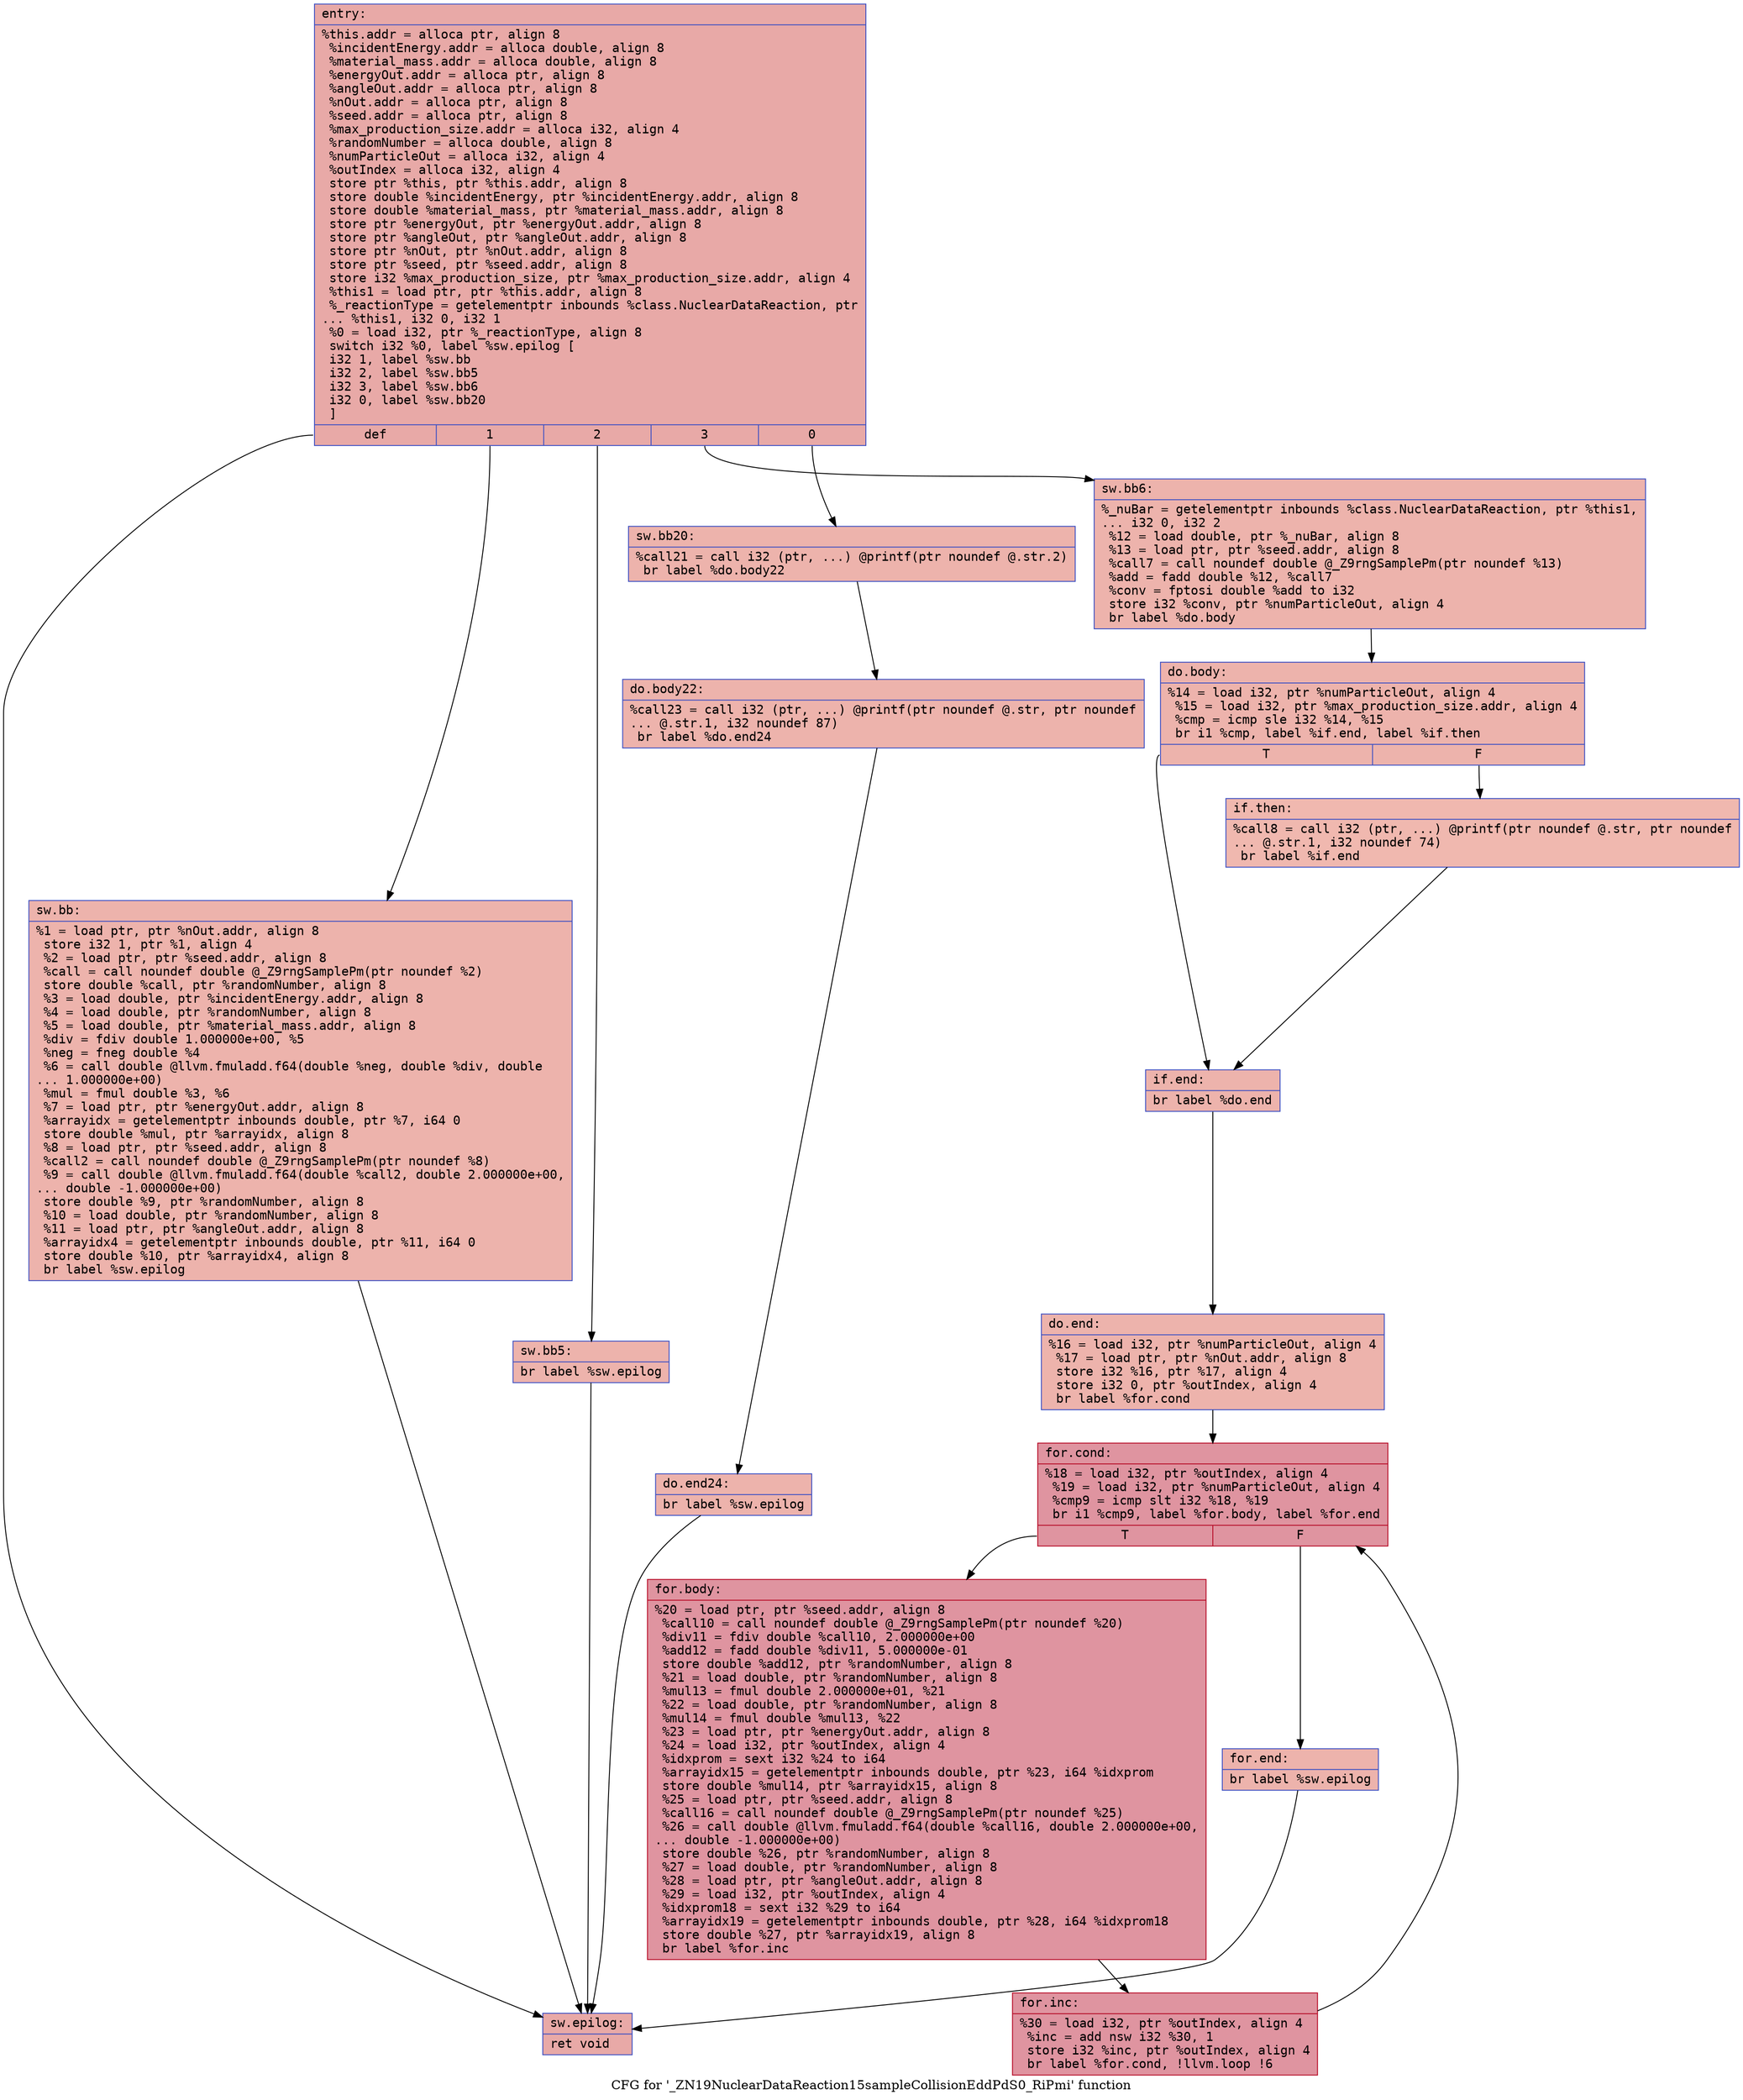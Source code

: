 digraph "CFG for '_ZN19NuclearDataReaction15sampleCollisionEddPdS0_RiPmi' function" {
	label="CFG for '_ZN19NuclearDataReaction15sampleCollisionEddPdS0_RiPmi' function";

	Node0x55cf633d7b40 [shape=record,color="#3d50c3ff", style=filled, fillcolor="#ca3b3770" fontname="Courier",label="{entry:\l|  %this.addr = alloca ptr, align 8\l  %incidentEnergy.addr = alloca double, align 8\l  %material_mass.addr = alloca double, align 8\l  %energyOut.addr = alloca ptr, align 8\l  %angleOut.addr = alloca ptr, align 8\l  %nOut.addr = alloca ptr, align 8\l  %seed.addr = alloca ptr, align 8\l  %max_production_size.addr = alloca i32, align 4\l  %randomNumber = alloca double, align 8\l  %numParticleOut = alloca i32, align 4\l  %outIndex = alloca i32, align 4\l  store ptr %this, ptr %this.addr, align 8\l  store double %incidentEnergy, ptr %incidentEnergy.addr, align 8\l  store double %material_mass, ptr %material_mass.addr, align 8\l  store ptr %energyOut, ptr %energyOut.addr, align 8\l  store ptr %angleOut, ptr %angleOut.addr, align 8\l  store ptr %nOut, ptr %nOut.addr, align 8\l  store ptr %seed, ptr %seed.addr, align 8\l  store i32 %max_production_size, ptr %max_production_size.addr, align 4\l  %this1 = load ptr, ptr %this.addr, align 8\l  %_reactionType = getelementptr inbounds %class.NuclearDataReaction, ptr\l... %this1, i32 0, i32 1\l  %0 = load i32, ptr %_reactionType, align 8\l  switch i32 %0, label %sw.epilog [\l    i32 1, label %sw.bb\l    i32 2, label %sw.bb5\l    i32 3, label %sw.bb6\l    i32 0, label %sw.bb20\l  ]\l|{<s0>def|<s1>1|<s2>2|<s3>3|<s4>0}}"];
	Node0x55cf633d7b40:s0 -> Node0x55cf633da070[tooltip="entry -> sw.epilog\nProbability 20.00%" ];
	Node0x55cf633d7b40:s1 -> Node0x55cf633da0c0[tooltip="entry -> sw.bb\nProbability 20.00%" ];
	Node0x55cf633d7b40:s2 -> Node0x55cf633da190[tooltip="entry -> sw.bb5\nProbability 20.00%" ];
	Node0x55cf633d7b40:s3 -> Node0x55cf633da580[tooltip="entry -> sw.bb6\nProbability 20.00%" ];
	Node0x55cf633d7b40:s4 -> Node0x55cf633da650[tooltip="entry -> sw.bb20\nProbability 20.00%" ];
	Node0x55cf633da0c0 [shape=record,color="#3d50c3ff", style=filled, fillcolor="#d6524470" fontname="Courier",label="{sw.bb:\l|  %1 = load ptr, ptr %nOut.addr, align 8\l  store i32 1, ptr %1, align 4\l  %2 = load ptr, ptr %seed.addr, align 8\l  %call = call noundef double @_Z9rngSamplePm(ptr noundef %2)\l  store double %call, ptr %randomNumber, align 8\l  %3 = load double, ptr %incidentEnergy.addr, align 8\l  %4 = load double, ptr %randomNumber, align 8\l  %5 = load double, ptr %material_mass.addr, align 8\l  %div = fdiv double 1.000000e+00, %5\l  %neg = fneg double %4\l  %6 = call double @llvm.fmuladd.f64(double %neg, double %div, double\l... 1.000000e+00)\l  %mul = fmul double %3, %6\l  %7 = load ptr, ptr %energyOut.addr, align 8\l  %arrayidx = getelementptr inbounds double, ptr %7, i64 0\l  store double %mul, ptr %arrayidx, align 8\l  %8 = load ptr, ptr %seed.addr, align 8\l  %call2 = call noundef double @_Z9rngSamplePm(ptr noundef %8)\l  %9 = call double @llvm.fmuladd.f64(double %call2, double 2.000000e+00,\l... double -1.000000e+00)\l  store double %9, ptr %randomNumber, align 8\l  %10 = load double, ptr %randomNumber, align 8\l  %11 = load ptr, ptr %angleOut.addr, align 8\l  %arrayidx4 = getelementptr inbounds double, ptr %11, i64 0\l  store double %10, ptr %arrayidx4, align 8\l  br label %sw.epilog\l}"];
	Node0x55cf633da0c0 -> Node0x55cf633da070[tooltip="sw.bb -> sw.epilog\nProbability 100.00%" ];
	Node0x55cf633da190 [shape=record,color="#3d50c3ff", style=filled, fillcolor="#d6524470" fontname="Courier",label="{sw.bb5:\l|  br label %sw.epilog\l}"];
	Node0x55cf633da190 -> Node0x55cf633da070[tooltip="sw.bb5 -> sw.epilog\nProbability 100.00%" ];
	Node0x55cf633da580 [shape=record,color="#3d50c3ff", style=filled, fillcolor="#d6524470" fontname="Courier",label="{sw.bb6:\l|  %_nuBar = getelementptr inbounds %class.NuclearDataReaction, ptr %this1,\l... i32 0, i32 2\l  %12 = load double, ptr %_nuBar, align 8\l  %13 = load ptr, ptr %seed.addr, align 8\l  %call7 = call noundef double @_Z9rngSamplePm(ptr noundef %13)\l  %add = fadd double %12, %call7\l  %conv = fptosi double %add to i32\l  store i32 %conv, ptr %numParticleOut, align 4\l  br label %do.body\l}"];
	Node0x55cf633da580 -> Node0x55cf633dbd60[tooltip="sw.bb6 -> do.body\nProbability 100.00%" ];
	Node0x55cf633dbd60 [shape=record,color="#3d50c3ff", style=filled, fillcolor="#d6524470" fontname="Courier",label="{do.body:\l|  %14 = load i32, ptr %numParticleOut, align 4\l  %15 = load i32, ptr %max_production_size.addr, align 4\l  %cmp = icmp sle i32 %14, %15\l  br i1 %cmp, label %if.end, label %if.then\l|{<s0>T|<s1>F}}"];
	Node0x55cf633dbd60:s0 -> Node0x55cf633dc020[tooltip="do.body -> if.end\nProbability 50.00%" ];
	Node0x55cf633dbd60:s1 -> Node0x55cf633dc090[tooltip="do.body -> if.then\nProbability 50.00%" ];
	Node0x55cf633dc090 [shape=record,color="#3d50c3ff", style=filled, fillcolor="#dc5d4a70" fontname="Courier",label="{if.then:\l|  %call8 = call i32 (ptr, ...) @printf(ptr noundef @.str, ptr noundef\l... @.str.1, i32 noundef 74)\l  br label %if.end\l}"];
	Node0x55cf633dc090 -> Node0x55cf633dc020[tooltip="if.then -> if.end\nProbability 100.00%" ];
	Node0x55cf633dc020 [shape=record,color="#3d50c3ff", style=filled, fillcolor="#d6524470" fontname="Courier",label="{if.end:\l|  br label %do.end\l}"];
	Node0x55cf633dc020 -> Node0x55cf633dc370[tooltip="if.end -> do.end\nProbability 100.00%" ];
	Node0x55cf633dc370 [shape=record,color="#3d50c3ff", style=filled, fillcolor="#d6524470" fontname="Courier",label="{do.end:\l|  %16 = load i32, ptr %numParticleOut, align 4\l  %17 = load ptr, ptr %nOut.addr, align 8\l  store i32 %16, ptr %17, align 4\l  store i32 0, ptr %outIndex, align 4\l  br label %for.cond\l}"];
	Node0x55cf633dc370 -> Node0x55cf633dc690[tooltip="do.end -> for.cond\nProbability 100.00%" ];
	Node0x55cf633dc690 [shape=record,color="#b70d28ff", style=filled, fillcolor="#b70d2870" fontname="Courier",label="{for.cond:\l|  %18 = load i32, ptr %outIndex, align 4\l  %19 = load i32, ptr %numParticleOut, align 4\l  %cmp9 = icmp slt i32 %18, %19\l  br i1 %cmp9, label %for.body, label %for.end\l|{<s0>T|<s1>F}}"];
	Node0x55cf633dc690:s0 -> Node0x55cf633dc900[tooltip="for.cond -> for.body\nProbability 96.88%" ];
	Node0x55cf633dc690:s1 -> Node0x55cf633dc980[tooltip="for.cond -> for.end\nProbability 3.12%" ];
	Node0x55cf633dc900 [shape=record,color="#b70d28ff", style=filled, fillcolor="#b70d2870" fontname="Courier",label="{for.body:\l|  %20 = load ptr, ptr %seed.addr, align 8\l  %call10 = call noundef double @_Z9rngSamplePm(ptr noundef %20)\l  %div11 = fdiv double %call10, 2.000000e+00\l  %add12 = fadd double %div11, 5.000000e-01\l  store double %add12, ptr %randomNumber, align 8\l  %21 = load double, ptr %randomNumber, align 8\l  %mul13 = fmul double 2.000000e+01, %21\l  %22 = load double, ptr %randomNumber, align 8\l  %mul14 = fmul double %mul13, %22\l  %23 = load ptr, ptr %energyOut.addr, align 8\l  %24 = load i32, ptr %outIndex, align 4\l  %idxprom = sext i32 %24 to i64\l  %arrayidx15 = getelementptr inbounds double, ptr %23, i64 %idxprom\l  store double %mul14, ptr %arrayidx15, align 8\l  %25 = load ptr, ptr %seed.addr, align 8\l  %call16 = call noundef double @_Z9rngSamplePm(ptr noundef %25)\l  %26 = call double @llvm.fmuladd.f64(double %call16, double 2.000000e+00,\l... double -1.000000e+00)\l  store double %26, ptr %randomNumber, align 8\l  %27 = load double, ptr %randomNumber, align 8\l  %28 = load ptr, ptr %angleOut.addr, align 8\l  %29 = load i32, ptr %outIndex, align 4\l  %idxprom18 = sext i32 %29 to i64\l  %arrayidx19 = getelementptr inbounds double, ptr %28, i64 %idxprom18\l  store double %27, ptr %arrayidx19, align 8\l  br label %for.inc\l}"];
	Node0x55cf633dc900 -> Node0x55cf633de160[tooltip="for.body -> for.inc\nProbability 100.00%" ];
	Node0x55cf633de160 [shape=record,color="#b70d28ff", style=filled, fillcolor="#b70d2870" fontname="Courier",label="{for.inc:\l|  %30 = load i32, ptr %outIndex, align 4\l  %inc = add nsw i32 %30, 1\l  store i32 %inc, ptr %outIndex, align 4\l  br label %for.cond, !llvm.loop !6\l}"];
	Node0x55cf633de160 -> Node0x55cf633dc690[tooltip="for.inc -> for.cond\nProbability 100.00%" ];
	Node0x55cf633dc980 [shape=record,color="#3d50c3ff", style=filled, fillcolor="#d6524470" fontname="Courier",label="{for.end:\l|  br label %sw.epilog\l}"];
	Node0x55cf633dc980 -> Node0x55cf633da070[tooltip="for.end -> sw.epilog\nProbability 100.00%" ];
	Node0x55cf633da650 [shape=record,color="#3d50c3ff", style=filled, fillcolor="#d6524470" fontname="Courier",label="{sw.bb20:\l|  %call21 = call i32 (ptr, ...) @printf(ptr noundef @.str.2)\l  br label %do.body22\l}"];
	Node0x55cf633da650 -> Node0x55cf633de710[tooltip="sw.bb20 -> do.body22\nProbability 100.00%" ];
	Node0x55cf633de710 [shape=record,color="#3d50c3ff", style=filled, fillcolor="#d6524470" fontname="Courier",label="{do.body22:\l|  %call23 = call i32 (ptr, ...) @printf(ptr noundef @.str, ptr noundef\l... @.str.1, i32 noundef 87)\l  br label %do.end24\l}"];
	Node0x55cf633de710 -> Node0x55cf633de980[tooltip="do.body22 -> do.end24\nProbability 100.00%" ];
	Node0x55cf633de980 [shape=record,color="#3d50c3ff", style=filled, fillcolor="#d6524470" fontname="Courier",label="{do.end24:\l|  br label %sw.epilog\l}"];
	Node0x55cf633de980 -> Node0x55cf633da070[tooltip="do.end24 -> sw.epilog\nProbability 100.00%" ];
	Node0x55cf633da070 [shape=record,color="#3d50c3ff", style=filled, fillcolor="#ca3b3770" fontname="Courier",label="{sw.epilog:\l|  ret void\l}"];
}
